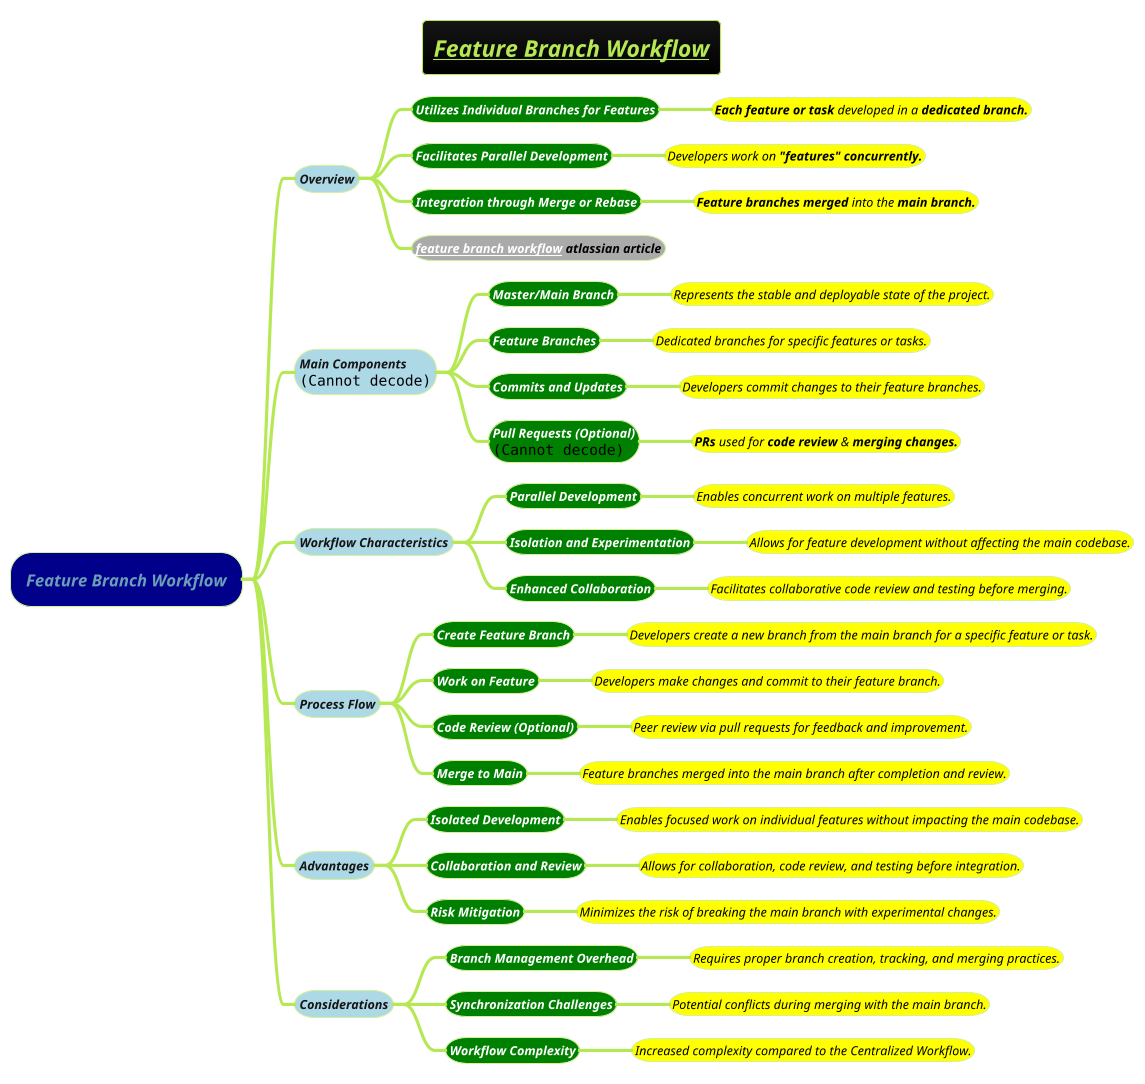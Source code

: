 @startmindmap
title =<i><b><u><size:18>Feature Branch Workflow
!theme hacker

*[#darkblue] <i>Feature Branch Workflow
**[#lightblue] <i><color #blac><size:12>Overview
***[#green] <b><i><color #white><size:12>Utilizes Individual Branches for Features
****[#yellow] <i><color #black><size:12>**Each feature or task** developed in a <b>dedicated branch.
***[#green] <b><i><color #white><size:12>Facilitates Parallel Development
****[#yellow] <i><color #black><size:12>Developers work on <b>"features" concurrently.
***[#green] <b><i><color #white><size:12>Integration through Merge or Rebase
****[#yellow] <i><color #black><size:12>**Feature branches merged** into the <b>main branch.
***[#a] <b><i><color #black><size:12>[[https://www.atlassian.com/git/tutorials/comparing-workflows/feature-branch-workflow feature branch workflow]] atlassian article
**[#lightblue] <i><color #blac><size:12>Main Components\n<img:images/img_8.png{scale=.6}>
***[#green] <b><i><color #white><size:12>Master/Main Branch
****[#yellow] <i><color #black><size:12>Represents the stable and deployable state of the project.
***[#green] <b><i><color #white><size:12>Feature Branches
****[#yellow] <i><color #black><size:12>Dedicated branches for specific features or tasks.
***[#green] <b><i><color #white><size:12>Commits and Updates
****[#yellow] <i><color #black><size:12>Developers commit changes to their feature branches.
***[#green] <b><i><color #white><size:12>Pull Requests (Optional)\n<img:images/img_11.png{scale=.7}>
****[#yellow] <i><color #black><size:12>**PRs** used for **code review** & <b>merging changes.
**[#lightblue] <i><color #blac><size:12>Workflow Characteristics
***[#green] <b><i><color #white><size:12>Parallel Development
****[#yellow] <i><color #black><size:12>Enables concurrent work on multiple features.
***[#green] <b><i><color #white><size:12>Isolation and Experimentation
****[#yellow] <i><color #black><size:12>Allows for feature development without affecting the main codebase.
***[#green] <b><i><color #white><size:12>Enhanced Collaboration
****[#yellow] <i><color #black><size:12>Facilitates collaborative code review and testing before merging.
**[#lightblue] <i><color #blac><size:12>Process Flow
***[#green] <b><i><color #white><size:12>Create Feature Branch
****[#yellow] <i><color #black><size:12>Developers create a new branch from the main branch for a specific feature or task.
***[#green] <b><i><color #white><size:12>Work on Feature
****[#yellow] <i><color #black><size:12>Developers make changes and commit to their feature branch.
***[#green] <b><i><color #white><size:12>Code Review (Optional)
****[#yellow] <i><color #black><size:12>Peer review via pull requests for feedback and improvement.
***[#green] <b><i><color #white><size:12>Merge to Main
****[#yellow] <i><color #black><size:12>Feature branches merged into the main branch after completion and review.
**[#lightblue] <i><color #blac><size:12>Advantages
***[#green] <b><i><color #white><size:12>Isolated Development
****[#yellow] <i><color #black><size:12>Enables focused work on individual features without impacting the main codebase.
***[#green] <b><i><color #white><size:12>Collaboration and Review
****[#yellow] <i><color #black><size:12>Allows for collaboration, code review, and testing before integration.
***[#green] <b><i><color #white><size:12>Risk Mitigation
****[#yellow] <i><color #black><size:12>Minimizes the risk of breaking the main branch with experimental changes.
**[#lightblue] <i><color #blac><size:12>Considerations
***[#green] <b><i><color #white><size:12>Branch Management Overhead
****[#yellow] <i><color #black><size:12>Requires proper branch creation, tracking, and merging practices.
***[#green] <b><i><color #white><size:12>Synchronization Challenges
****[#yellow] <i><color #black><size:12>Potential conflicts during merging with the main branch.
***[#green] <b><i><color #white><size:12>Workflow Complexity
****[#yellow] <i><color #black><size:12>Increased complexity compared to the Centralized Workflow.
@endmindmap
